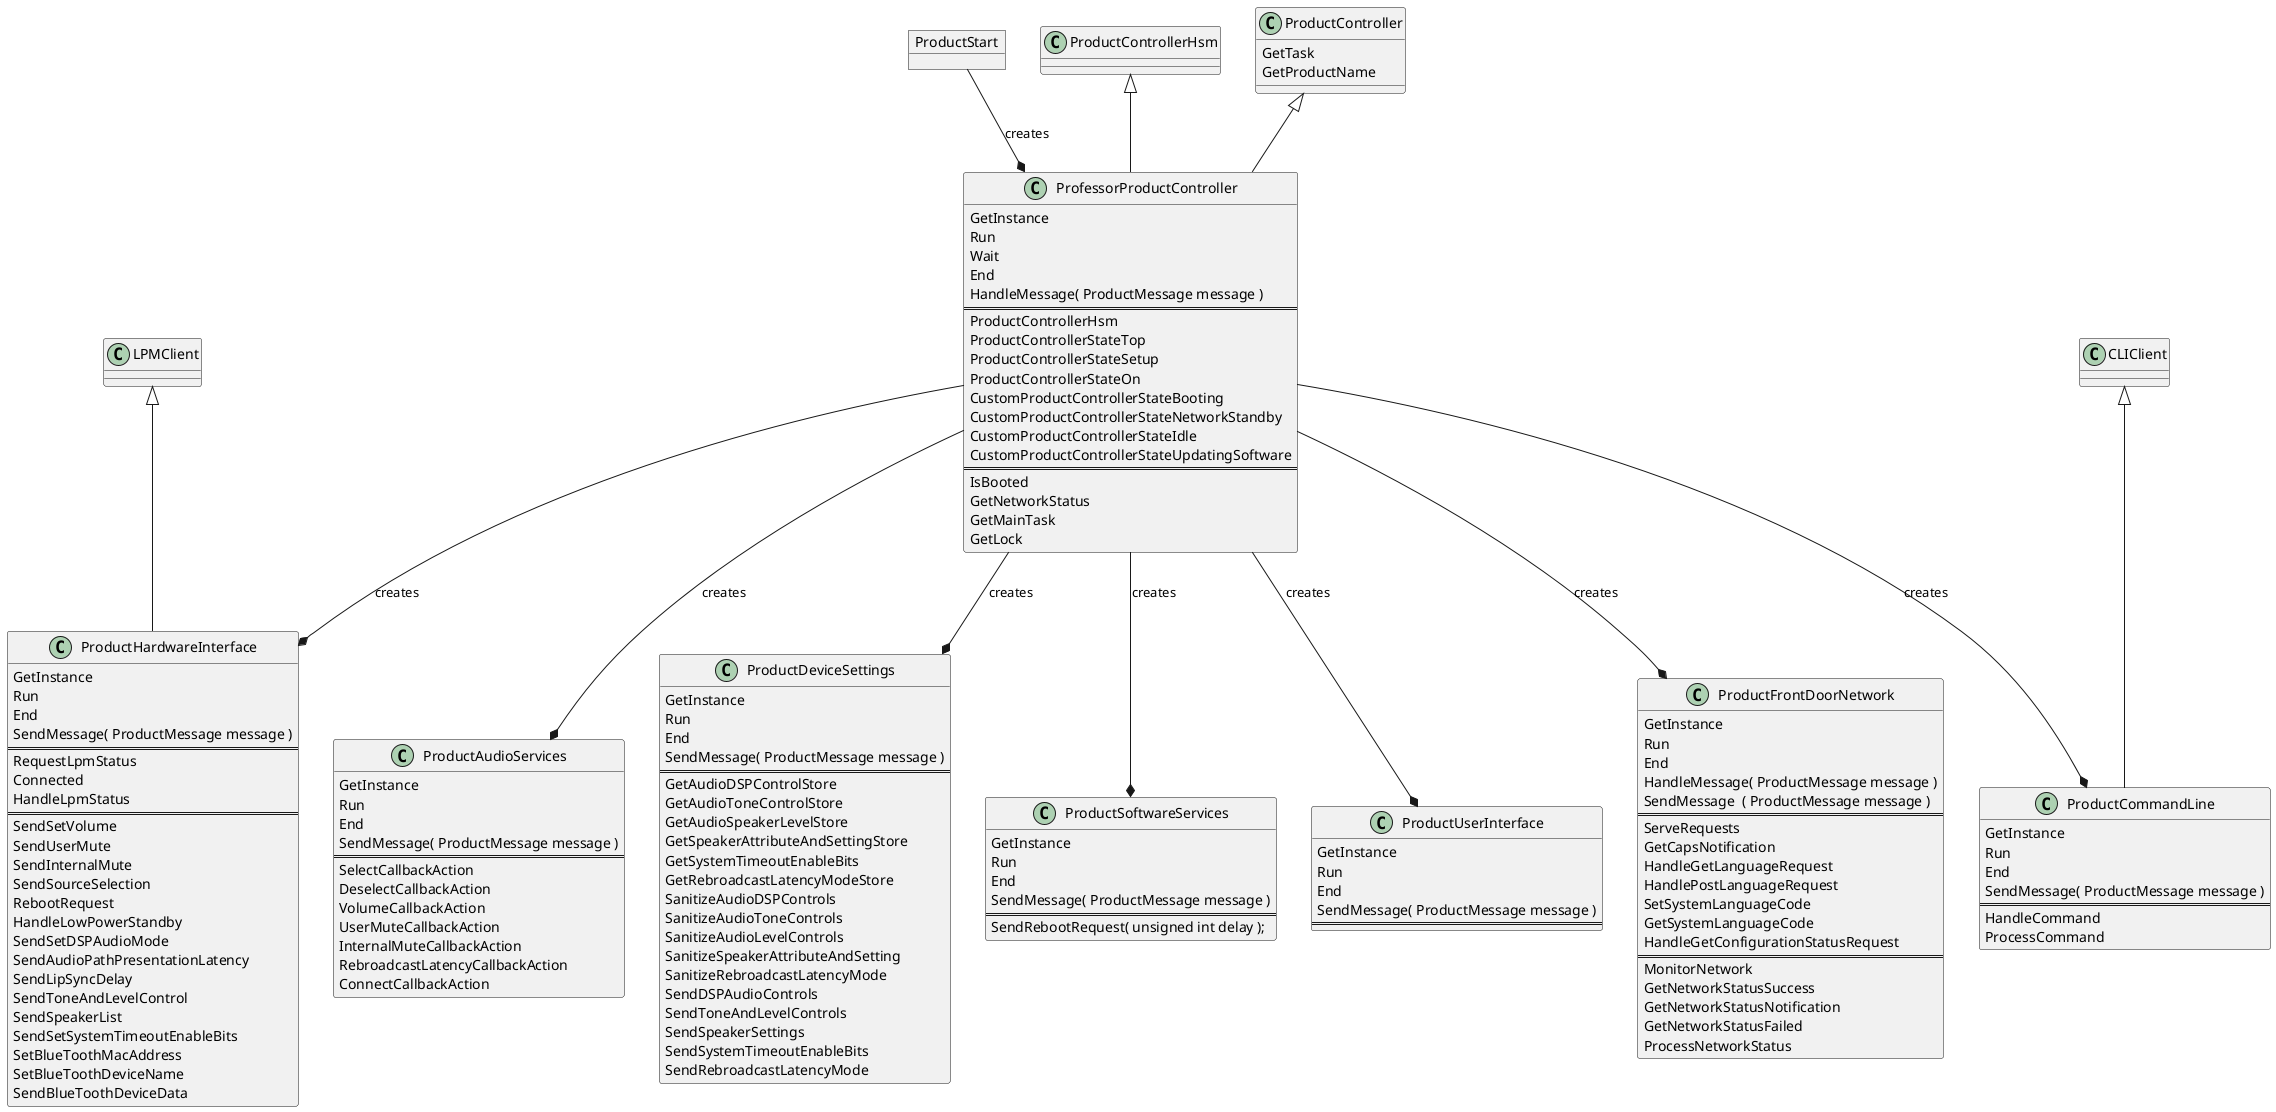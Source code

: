 @startuml
object ProductStart

ProductControllerHsm <|-- ProfessorProductController
ProductController    <|-- ProfessorProductController
LPMClient            <|-- ProductHardwareInterface
CLIClient            <|-- ProductCommandLine

ProductStart                --* ProfessorProductController : creates
ProfessorProductController  --* ProductHardwareInterface   : creates
ProfessorProductController  --* ProductAudioServices       : creates
ProfessorProductController  --* ProductDeviceSettings      : creates
ProfessorProductController  --* ProductSoftwareServices    : creates
ProfessorProductController  --* ProductUserInterface       : creates
ProfessorProductController  --* ProductCommandLine         : creates
ProfessorProductController  --* ProductFrontDoorNetwork    : creates

class ProductController {
      GetTask
      GetProductName
}

class ProfessorProductController {
      GetInstance
      Run
      Wait
      End
      HandleMessage( ProductMessage message )
      ==
      ProductControllerHsm
      ProductControllerStateTop
      ProductControllerStateSetup
      ProductControllerStateOn
      CustomProductControllerStateBooting
      CustomProductControllerStateNetworkStandby
      CustomProductControllerStateIdle
      CustomProductControllerStateUpdatingSoftware
      ==
      IsBooted
      GetNetworkStatus
      GetMainTask
      GetLock
}

class ProductHardwareInterface {
      GetInstance
      Run
      End
      SendMessage( ProductMessage message )
      ==
      RequestLpmStatus
      Connected
      HandleLpmStatus
      ==
      SendSetVolume
      SendUserMute
      SendInternalMute
      SendSourceSelection
      RebootRequest
      HandleLowPowerStandby
      SendSetDSPAudioMode
      SendAudioPathPresentationLatency
      SendLipSyncDelay
      SendToneAndLevelControl
      SendSpeakerList
      SendSetSystemTimeoutEnableBits
      SetBlueToothMacAddress
      SetBlueToothDeviceName
      SendBlueToothDeviceData
}

class ProductAudioServices {
      GetInstance
      Run
      End
      SendMessage( ProductMessage message )
      ==
      SelectCallbackAction
      DeselectCallbackAction
      VolumeCallbackAction
      UserMuteCallbackAction
      InternalMuteCallbackAction
      RebroadcastLatencyCallbackAction
      ConnectCallbackAction
}

class ProductDeviceSettings {
      GetInstance
      Run
      End
      SendMessage( ProductMessage message )
      ==
      GetAudioDSPControlStore
      GetAudioToneControlStore
      GetAudioSpeakerLevelStore
      GetSpeakerAttributeAndSettingStore
      GetSystemTimeoutEnableBits
      GetRebroadcastLatencyModeStore
      SanitizeAudioDSPControls
      SanitizeAudioToneControls
      SanitizeAudioLevelControls
      SanitizeSpeakerAttributeAndSetting
      SanitizeRebroadcastLatencyMode
      SendDSPAudioControls
      SendToneAndLevelControls
      SendSpeakerSettings
      SendSystemTimeoutEnableBits
      SendRebroadcastLatencyMode
}

class ProductSoftwareServices {
      GetInstance
      Run
      End
      SendMessage( ProductMessage message )
      ==
      SendRebootRequest( unsigned int delay );
}

class ProductUserInterface {
      GetInstance
      Run
      End
      SendMessage( ProductMessage message )
      ==
}

class ProductCommandLine {
      GetInstance
      Run
      End
      SendMessage( ProductMessage message )
      ==
      HandleCommand
      ProcessCommand
}

class ProductFrontDoorNetwork {
      GetInstance
      Run
      End
      HandleMessage( ProductMessage message )
      SendMessage  ( ProductMessage message )
      ==
      ServeRequests
      GetCapsNotification
      HandleGetLanguageRequest
      HandlePostLanguageRequest
      SetSystemLanguageCode
      GetSystemLanguageCode
      HandleGetConfigurationStatusRequest
      ==
      MonitorNetwork
      GetNetworkStatusSuccess
      GetNetworkStatusNotification
      GetNetworkStatusFailed
      ProcessNetworkStatus
}
@enduml
